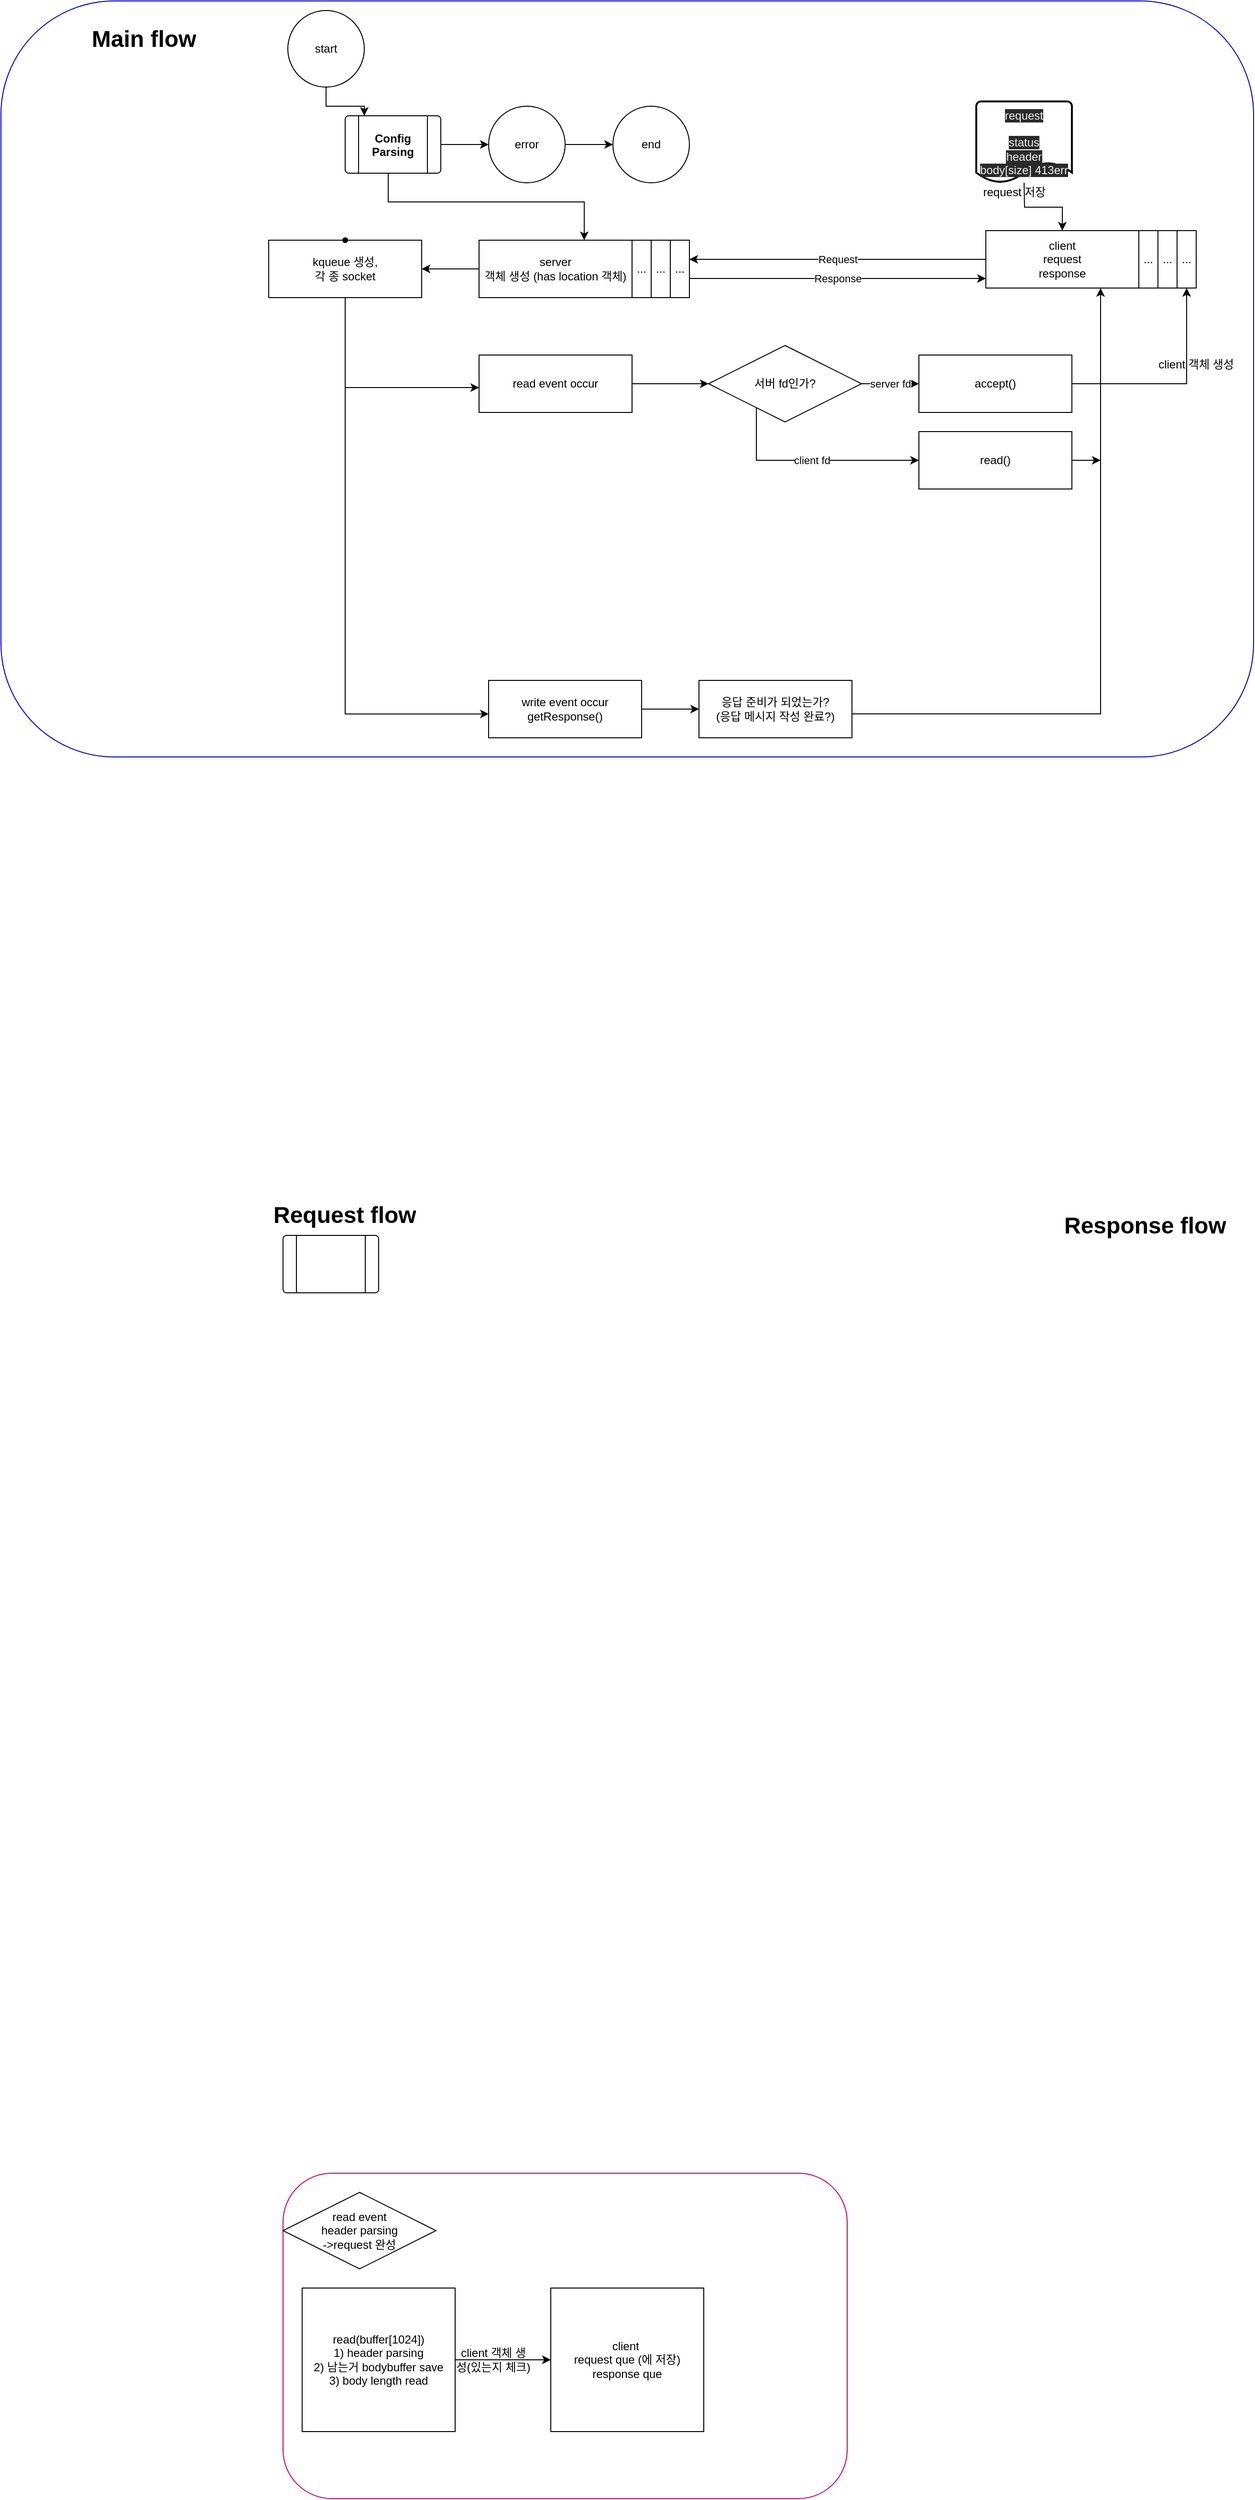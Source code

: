 <mxfile>
    <diagram id="n126Bj_RKUmEa4F5O5X0" name="FLOW CHART">
        <mxGraphModel dx="1832" dy="1826" grid="1" gridSize="10" guides="1" tooltips="1" connect="1" arrows="1" fold="1" page="1" pageScale="1" pageWidth="827" pageHeight="1169" math="0" shadow="0">
            <root>
                <mxCell id="0"/>
                <mxCell id="1" parent="0"/>
                <mxCell id="19" value="" style="rounded=1;whiteSpace=wrap;html=1;strokeColor=#0000CC;" parent="1" vertex="1">
                    <mxGeometry x="-280" y="-80" width="1310" height="790" as="geometry"/>
                </mxCell>
                <mxCell id="lU_j6ZDFAQMpKRKnnjfW-70" value="" style="group" vertex="1" connectable="0" parent="1">
                    <mxGeometry x="220" y="170" width="710" height="820" as="geometry"/>
                </mxCell>
                <mxCell id="F5cFHGVok0kFbbtlpRkR-56" value="" style="group" vertex="1" connectable="0" parent="lU_j6ZDFAQMpKRKnnjfW-70">
                    <mxGeometry width="220" height="60" as="geometry"/>
                </mxCell>
                <mxCell id="lU_j6ZDFAQMpKRKnnjfW-63" value="..." style="rounded=0;whiteSpace=wrap;html=1;" vertex="1" parent="F5cFHGVok0kFbbtlpRkR-56">
                    <mxGeometry x="160" width="20" height="60" as="geometry"/>
                </mxCell>
                <mxCell id="lU_j6ZDFAQMpKRKnnjfW-64" value="..." style="rounded=0;whiteSpace=wrap;html=1;" vertex="1" parent="F5cFHGVok0kFbbtlpRkR-56">
                    <mxGeometry x="180" width="20" height="60" as="geometry"/>
                </mxCell>
                <mxCell id="lU_j6ZDFAQMpKRKnnjfW-65" value="..." style="rounded=0;whiteSpace=wrap;html=1;" vertex="1" parent="F5cFHGVok0kFbbtlpRkR-56">
                    <mxGeometry x="200" width="20" height="60" as="geometry"/>
                </mxCell>
                <mxCell id="7" value="server&lt;br&gt;객체 생성 (has location 객체)" style="rounded=0;whiteSpace=wrap;html=1;" parent="F5cFHGVok0kFbbtlpRkR-56" vertex="1">
                    <mxGeometry width="160" height="60" as="geometry"/>
                </mxCell>
                <mxCell id="lU_j6ZDFAQMpKRKnnjfW-69" style="edgeStyle=orthogonalEdgeStyle;rounded=0;orthogonalLoop=1;jettySize=auto;html=1;" edge="1" parent="1" source="2" target="lU_j6ZDFAQMpKRKnnjfW-68">
                    <mxGeometry relative="1" as="geometry"/>
                </mxCell>
                <mxCell id="2" value="error" style="ellipse;whiteSpace=wrap;html=1;aspect=fixed;" parent="1" vertex="1">
                    <mxGeometry x="230" y="30" width="80" height="80" as="geometry"/>
                </mxCell>
                <mxCell id="36" style="edgeStyle=orthogonalEdgeStyle;rounded=0;orthogonalLoop=1;jettySize=auto;html=1;" parent="1" target="7" edge="1">
                    <mxGeometry relative="1" as="geometry">
                        <Array as="points">
                            <mxPoint x="125" y="130"/>
                            <mxPoint x="330" y="130"/>
                        </Array>
                        <mxPoint x="125.029" y="99.985" as="sourcePoint"/>
                    </mxGeometry>
                </mxCell>
                <mxCell id="38" style="edgeStyle=orthogonalEdgeStyle;rounded=0;orthogonalLoop=1;jettySize=auto;html=1;" parent="1" source="lU_j6ZDFAQMpKRKnnjfW-100" edge="1" target="2">
                    <mxGeometry relative="1" as="geometry">
                        <mxPoint x="690" y="60" as="targetPoint"/>
                        <mxPoint x="200" y="60" as="sourcePoint"/>
                    </mxGeometry>
                </mxCell>
                <mxCell id="lU_j6ZDFAQMpKRKnnjfW-71" style="edgeStyle=orthogonalEdgeStyle;rounded=0;orthogonalLoop=1;jettySize=auto;html=1;exitX=0.5;exitY=1;exitDx=0;exitDy=0;" edge="1" parent="1" source="20" target="F5cFHGVok0kFbbtlpRkR-53">
                    <mxGeometry relative="1" as="geometry">
                        <mxPoint x="215" y="324" as="targetPoint"/>
                        <mxPoint x="130" y="380" as="sourcePoint"/>
                        <Array as="points">
                            <mxPoint x="80" y="324"/>
                        </Array>
                    </mxGeometry>
                </mxCell>
                <mxCell id="lU_j6ZDFAQMpKRKnnjfW-98" style="edgeStyle=orthogonalEdgeStyle;rounded=0;orthogonalLoop=1;jettySize=auto;html=1;" edge="1" parent="1" source="F5cFHGVok0kFbbtlpRkR-53" target="lU_j6ZDFAQMpKRKnnjfW-78">
                    <mxGeometry relative="1" as="geometry">
                        <mxPoint x="370" y="320" as="sourcePoint"/>
                    </mxGeometry>
                </mxCell>
                <mxCell id="lU_j6ZDFAQMpKRKnnjfW-94" style="edgeStyle=orthogonalEdgeStyle;rounded=0;orthogonalLoop=1;jettySize=auto;html=1;exitX=0.5;exitY=1;exitDx=0;exitDy=0;" edge="1" parent="1" source="20">
                    <mxGeometry relative="1" as="geometry">
                        <Array as="points">
                            <mxPoint x="80" y="665"/>
                        </Array>
                        <mxPoint x="230.119" y="665.067" as="targetPoint"/>
                    </mxGeometry>
                </mxCell>
                <mxCell id="20" value="kqueue 생성,&lt;br&gt;각 종 socket" style="rounded=0;whiteSpace=wrap;html=1;" parent="1" vertex="1">
                    <mxGeometry y="170" width="160" height="60" as="geometry"/>
                </mxCell>
                <mxCell id="30" value="request 저장" style="text;html=1;strokeColor=none;fillColor=none;align=center;verticalAlign=middle;whiteSpace=wrap;rounded=0;" parent="1" vertex="1">
                    <mxGeometry x="740" y="110" width="80" height="20" as="geometry"/>
                </mxCell>
                <mxCell id="35" style="edgeStyle=orthogonalEdgeStyle;rounded=0;orthogonalLoop=1;jettySize=auto;html=1;exitX=1;exitY=0.5;exitDx=0;exitDy=0;" parent="1" source="aanPXfUzpohmq_zLsnBv-63" target="22" edge="1">
                    <mxGeometry relative="1" as="geometry">
                        <mxPoint x="869.99" y="370" as="targetPoint"/>
                        <Array as="points">
                            <mxPoint x="610" y="665"/>
                            <mxPoint x="870" y="665"/>
                        </Array>
                        <mxPoint x="390" y="665" as="sourcePoint"/>
                    </mxGeometry>
                </mxCell>
                <mxCell id="39" value="" style="rounded=1;whiteSpace=wrap;html=1;strokeColor=#CC0066;" parent="1" vertex="1">
                    <mxGeometry x="15" y="2190" width="590" height="340" as="geometry"/>
                </mxCell>
                <mxCell id="40" value="read event&lt;br&gt;header parsing&lt;br&gt;-&amp;gt;request 완성" style="rhombus;whiteSpace=wrap;html=1;" parent="1" vertex="1">
                    <mxGeometry x="15" y="2210" width="160" height="80" as="geometry"/>
                </mxCell>
                <mxCell id="45" style="edgeStyle=orthogonalEdgeStyle;rounded=0;orthogonalLoop=1;jettySize=auto;html=1;" parent="1" source="42" target="44" edge="1">
                    <mxGeometry relative="1" as="geometry"/>
                </mxCell>
                <mxCell id="42" value="read(buffer[1024])&lt;br&gt;1) header parsing&lt;br&gt;2) 남는거 bodybuffer save&lt;br&gt;3) body length read" style="rounded=0;whiteSpace=wrap;html=1;" parent="1" vertex="1">
                    <mxGeometry x="35" y="2310" width="160" height="150" as="geometry"/>
                </mxCell>
                <mxCell id="44" value="client&amp;nbsp;&lt;br&gt;request que (에 저장)&lt;br&gt;response que" style="rounded=0;whiteSpace=wrap;html=1;" parent="1" vertex="1">
                    <mxGeometry x="295" y="2310" width="160" height="150" as="geometry"/>
                </mxCell>
                <mxCell id="46" value="client 객체 생성(있는지 체크)" style="text;html=1;strokeColor=none;fillColor=none;align=center;verticalAlign=middle;whiteSpace=wrap;rounded=0;" parent="1" vertex="1">
                    <mxGeometry x="195" y="2375" width="80" height="20" as="geometry"/>
                </mxCell>
                <mxCell id="UY9-4zruVd4tcD86wkYn-65" value="" style="edgeStyle=orthogonalEdgeStyle;rounded=0;orthogonalLoop=1;jettySize=auto;html=1;" edge="1" parent="1" target="22">
                    <mxGeometry relative="1" as="geometry">
                        <mxPoint x="790" y="110" as="sourcePoint"/>
                    </mxGeometry>
                </mxCell>
                <mxCell id="UY9-4zruVd4tcD86wkYn-53" style="edgeStyle=orthogonalEdgeStyle;rounded=0;orthogonalLoop=1;jettySize=auto;html=1;entryX=0.333;entryY=0.25;entryDx=0;entryDy=0;entryPerimeter=0;" edge="1" parent="1" source="UY9-4zruVd4tcD86wkYn-52">
                    <mxGeometry relative="1" as="geometry">
                        <Array as="points">
                            <mxPoint x="60" y="30"/>
                            <mxPoint x="100" y="30"/>
                        </Array>
                        <mxPoint x="99.95" y="40" as="targetPoint"/>
                    </mxGeometry>
                </mxCell>
                <mxCell id="UY9-4zruVd4tcD86wkYn-52" value="start" style="ellipse;whiteSpace=wrap;html=1;aspect=fixed;" vertex="1" parent="1">
                    <mxGeometry x="20" y="-70" width="80" height="80" as="geometry"/>
                </mxCell>
                <mxCell id="lU_j6ZDFAQMpKRKnnjfW-67" value="" style="group" vertex="1" connectable="0" parent="1">
                    <mxGeometry x="750" y="160" width="220" height="60" as="geometry"/>
                </mxCell>
                <mxCell id="22" value="client&lt;br&gt;request&lt;br&gt;response" style="rounded=0;whiteSpace=wrap;html=1;" parent="lU_j6ZDFAQMpKRKnnjfW-67" vertex="1">
                    <mxGeometry width="160" height="60" as="geometry"/>
                </mxCell>
                <mxCell id="48" value="..." style="rounded=0;whiteSpace=wrap;html=1;" parent="lU_j6ZDFAQMpKRKnnjfW-67" vertex="1">
                    <mxGeometry x="160" width="20" height="60" as="geometry"/>
                </mxCell>
                <mxCell id="49" value="..." style="rounded=0;whiteSpace=wrap;html=1;" parent="lU_j6ZDFAQMpKRKnnjfW-67" vertex="1">
                    <mxGeometry x="180" width="20" height="60" as="geometry"/>
                </mxCell>
                <mxCell id="52" value="..." style="rounded=0;whiteSpace=wrap;html=1;" parent="lU_j6ZDFAQMpKRKnnjfW-67" vertex="1">
                    <mxGeometry x="200" width="20" height="60" as="geometry"/>
                </mxCell>
                <mxCell id="lU_j6ZDFAQMpKRKnnjfW-68" value="end" style="ellipse;whiteSpace=wrap;html=1;aspect=fixed;" vertex="1" parent="1">
                    <mxGeometry x="360" y="30" width="80" height="80" as="geometry"/>
                </mxCell>
                <mxCell id="1SWhUuWWmsUW3ostEV8O-53" value="" style="shape=waypoint;size=6;pointerEvents=1;points=[];fillColor=#2a2a2a;resizable=0;rotatable=0;perimeter=centerPerimeter;snapToPoint=1;" vertex="1" parent="1">
                    <mxGeometry x="60" y="150" width="40" height="40" as="geometry"/>
                </mxCell>
                <mxCell id="lU_j6ZDFAQMpKRKnnjfW-73" style="edgeStyle=orthogonalEdgeStyle;rounded=0;orthogonalLoop=1;jettySize=auto;html=1;" edge="1" parent="1" source="7" target="20">
                    <mxGeometry relative="1" as="geometry"/>
                </mxCell>
                <mxCell id="lU_j6ZDFAQMpKRKnnjfW-87" value="server fd" style="edgeStyle=orthogonalEdgeStyle;rounded=0;orthogonalLoop=1;jettySize=auto;html=1;" edge="1" parent="1" source="lU_j6ZDFAQMpKRKnnjfW-78" target="lU_j6ZDFAQMpKRKnnjfW-82">
                    <mxGeometry relative="1" as="geometry"/>
                </mxCell>
                <mxCell id="lU_j6ZDFAQMpKRKnnjfW-97" value="client fd" style="edgeStyle=orthogonalEdgeStyle;rounded=0;orthogonalLoop=1;jettySize=auto;html=1;" edge="1" parent="1" source="lU_j6ZDFAQMpKRKnnjfW-78" target="aanPXfUzpohmq_zLsnBv-58">
                    <mxGeometry relative="1" as="geometry">
                        <Array as="points">
                            <mxPoint x="510" y="400"/>
                        </Array>
                    </mxGeometry>
                </mxCell>
                <mxCell id="lU_j6ZDFAQMpKRKnnjfW-78" value="서버 fd인가?" style="rhombus;whiteSpace=wrap;html=1;" vertex="1" parent="1">
                    <mxGeometry x="460" y="280" width="160" height="80" as="geometry"/>
                </mxCell>
                <mxCell id="1SWhUuWWmsUW3ostEV8O-60" value="Request" style="edgeStyle=orthogonalEdgeStyle;rounded=0;orthogonalLoop=1;jettySize=auto;html=1;" edge="1" parent="1" source="22" target="lU_j6ZDFAQMpKRKnnjfW-65">
                    <mxGeometry relative="1" as="geometry">
                        <Array as="points">
                            <mxPoint x="550" y="190"/>
                            <mxPoint x="550" y="190"/>
                        </Array>
                    </mxGeometry>
                </mxCell>
                <mxCell id="1SWhUuWWmsUW3ostEV8O-61" value="Response" style="edgeStyle=orthogonalEdgeStyle;rounded=0;orthogonalLoop=1;jettySize=auto;html=1;" edge="1" parent="1" source="lU_j6ZDFAQMpKRKnnjfW-65" target="22">
                    <mxGeometry relative="1" as="geometry">
                        <Array as="points">
                            <mxPoint x="520" y="210"/>
                            <mxPoint x="520" y="210"/>
                        </Array>
                    </mxGeometry>
                </mxCell>
                <mxCell id="UY9-4zruVd4tcD86wkYn-55" style="edgeStyle=orthogonalEdgeStyle;rounded=0;orthogonalLoop=1;jettySize=auto;html=1;entryX=0.5;entryY=1;entryDx=0;entryDy=0;" edge="1" parent="1" source="lU_j6ZDFAQMpKRKnnjfW-82" target="52">
                    <mxGeometry relative="1" as="geometry"/>
                </mxCell>
                <mxCell id="lU_j6ZDFAQMpKRKnnjfW-82" value="accept()" style="rounded=0;whiteSpace=wrap;html=1;" vertex="1" parent="1">
                    <mxGeometry x="680" y="290" width="160" height="60" as="geometry"/>
                </mxCell>
                <mxCell id="UY9-4zruVd4tcD86wkYn-56" style="edgeStyle=orthogonalEdgeStyle;rounded=0;orthogonalLoop=1;jettySize=auto;html=1;exitX=1;exitY=0.5;exitDx=0;exitDy=0;" edge="1" parent="1" source="aanPXfUzpohmq_zLsnBv-58">
                    <mxGeometry relative="1" as="geometry">
                        <mxPoint x="870" y="400" as="targetPoint"/>
                        <Array as="points">
                            <mxPoint x="850" y="400"/>
                            <mxPoint x="850" y="400"/>
                        </Array>
                    </mxGeometry>
                </mxCell>
                <mxCell id="aanPXfUzpohmq_zLsnBv-58" value="read()" style="rounded=0;whiteSpace=wrap;html=1;" vertex="1" parent="1">
                    <mxGeometry x="680" y="370" width="160" height="60" as="geometry"/>
                </mxCell>
                <mxCell id="aanPXfUzpohmq_zLsnBv-61" value="client 객체 생성" style="text;html=1;strokeColor=none;fillColor=none;align=center;verticalAlign=middle;whiteSpace=wrap;rounded=0;" vertex="1" parent="1">
                    <mxGeometry x="910" y="280" width="120" height="40" as="geometry"/>
                </mxCell>
                <mxCell id="aanPXfUzpohmq_zLsnBv-64" style="edgeStyle=orthogonalEdgeStyle;rounded=0;orthogonalLoop=1;jettySize=auto;html=1;exitX=1;exitY=0.5;exitDx=0;exitDy=0;entryX=0;entryY=0.5;entryDx=0;entryDy=0;" edge="1" parent="1" source="UY9-4zruVd4tcD86wkYn-58" target="aanPXfUzpohmq_zLsnBv-63">
                    <mxGeometry relative="1" as="geometry"/>
                </mxCell>
                <mxCell id="UY9-4zruVd4tcD86wkYn-58" value="&lt;span&gt;write event occur&lt;/span&gt;&lt;br&gt;&lt;span&gt;getResponse()&lt;/span&gt;" style="rounded=0;whiteSpace=wrap;html=1;" vertex="1" parent="1">
                    <mxGeometry x="230" y="630" width="160" height="60" as="geometry"/>
                </mxCell>
                <mxCell id="aanPXfUzpohmq_zLsnBv-63" value="응답 준비가 되었는가?&lt;br&gt;(응답 메시지 작성 완료?)" style="rounded=0;whiteSpace=wrap;html=1;" vertex="1" parent="1">
                    <mxGeometry x="450" y="630" width="160" height="60" as="geometry"/>
                </mxCell>
                <mxCell id="lU_j6ZDFAQMpKRKnnjfW-104" value="" style="group" vertex="1" connectable="0" parent="1">
                    <mxGeometry x="80" y="40" width="100" height="60" as="geometry"/>
                </mxCell>
                <mxCell id="lU_j6ZDFAQMpKRKnnjfW-100" value="" style="verticalLabelPosition=bottom;verticalAlign=top;html=1;shape=process;whiteSpace=wrap;rounded=1;size=0.14;arcSize=6;" vertex="1" parent="lU_j6ZDFAQMpKRKnnjfW-104">
                    <mxGeometry width="100" height="60" as="geometry"/>
                </mxCell>
                <mxCell id="lU_j6ZDFAQMpKRKnnjfW-103" value="Config&#10;Parsing" style="text;align=center;fontStyle=1;verticalAlign=middle;spacingLeft=3;spacingRight=3;strokeColor=none;rotatable=0;points=[[0,0.5],[1,0.5]];portConstraint=eastwest;" vertex="1" parent="lU_j6ZDFAQMpKRKnnjfW-104">
                    <mxGeometry x="10" y="17" width="80" height="26" as="geometry"/>
                </mxCell>
                <mxCell id="F5cFHGVok0kFbbtlpRkR-52" value="&#10;&#10;&lt;span style=&quot;color: rgb(240, 240, 240); font-family: helvetica; font-size: 12px; font-style: normal; font-weight: 400; letter-spacing: normal; text-align: center; text-indent: 0px; text-transform: none; word-spacing: 0px; background-color: rgb(42, 42, 42); display: inline; float: none;&quot;&gt;request&lt;/span&gt;&lt;br style=&quot;color: rgb(240, 240, 240); font-family: helvetica; font-size: 12px; font-style: normal; font-weight: 400; letter-spacing: normal; text-align: center; text-indent: 0px; text-transform: none; word-spacing: 0px; background-color: rgb(42, 42, 42);&quot;&gt;&lt;br style=&quot;color: rgb(240, 240, 240); font-family: helvetica; font-size: 12px; font-style: normal; font-weight: 400; letter-spacing: normal; text-align: center; text-indent: 0px; text-transform: none; word-spacing: 0px; background-color: rgb(42, 42, 42);&quot;&gt;&lt;span style=&quot;color: rgb(240, 240, 240); font-family: helvetica; font-size: 12px; font-style: normal; font-weight: 400; letter-spacing: normal; text-align: center; text-indent: 0px; text-transform: none; word-spacing: 0px; background-color: rgb(42, 42, 42); display: inline; float: none;&quot;&gt;status&lt;/span&gt;&lt;br style=&quot;color: rgb(240, 240, 240); font-family: helvetica; font-size: 12px; font-style: normal; font-weight: 400; letter-spacing: normal; text-align: center; text-indent: 0px; text-transform: none; word-spacing: 0px; background-color: rgb(42, 42, 42);&quot;&gt;&lt;span style=&quot;color: rgb(240, 240, 240); font-family: helvetica; font-size: 12px; font-style: normal; font-weight: 400; letter-spacing: normal; text-align: center; text-indent: 0px; text-transform: none; word-spacing: 0px; background-color: rgb(42, 42, 42); display: inline; float: none;&quot;&gt;header&lt;/span&gt;&lt;br style=&quot;color: rgb(240, 240, 240); font-family: helvetica; font-size: 12px; font-style: normal; font-weight: 400; letter-spacing: normal; text-align: center; text-indent: 0px; text-transform: none; word-spacing: 0px; background-color: rgb(42, 42, 42);&quot;&gt;&lt;span style=&quot;color: rgb(240, 240, 240); font-family: helvetica; font-size: 12px; font-style: normal; font-weight: 400; letter-spacing: normal; text-align: center; text-indent: 0px; text-transform: none; word-spacing: 0px; background-color: rgb(42, 42, 42); display: inline; float: none;&quot;&gt;body[size] 413err&lt;/span&gt;&#10;&#10;" style="strokeWidth=2;html=1;shape=mxgraph.flowchart.document2;whiteSpace=wrap;size=0.25;" vertex="1" parent="1">
                    <mxGeometry x="740" y="25" width="100" height="85" as="geometry"/>
                </mxCell>
                <mxCell id="F5cFHGVok0kFbbtlpRkR-53" value="read event occur" style="rounded=0;whiteSpace=wrap;html=1;" vertex="1" parent="1">
                    <mxGeometry x="220" y="290" width="160" height="60" as="geometry"/>
                </mxCell>
                <mxCell id="UY9-4zruVd4tcD86wkYn-66" value="&lt;h1&gt;Request flow&lt;/h1&gt;" style="text;html=1;strokeColor=none;fillColor=none;spacing=5;spacingTop=-20;whiteSpace=wrap;overflow=hidden;rounded=0;" vertex="1" parent="1">
                    <mxGeometry y="1169" width="190" height="120" as="geometry"/>
                </mxCell>
                <mxCell id="UY9-4zruVd4tcD86wkYn-67" value="&lt;h1&gt;Response flow&lt;/h1&gt;" style="text;html=1;strokeColor=none;fillColor=none;spacing=5;spacingTop=-20;whiteSpace=wrap;overflow=hidden;rounded=0;" vertex="1" parent="1">
                    <mxGeometry x="827" y="1180" width="190" height="120" as="geometry"/>
                </mxCell>
                <mxCell id="UY9-4zruVd4tcD86wkYn-69" value="&lt;h1&gt;Main flow&lt;/h1&gt;" style="text;html=1;strokeColor=none;fillColor=none;spacing=5;spacingTop=-20;whiteSpace=wrap;overflow=hidden;rounded=0;" vertex="1" parent="1">
                    <mxGeometry x="-190" y="-60" width="190" height="120" as="geometry"/>
                </mxCell>
                <mxCell id="F5cFHGVok0kFbbtlpRkR-57" value="" style="verticalLabelPosition=bottom;verticalAlign=top;html=1;shape=process;whiteSpace=wrap;rounded=1;size=0.14;arcSize=6;" vertex="1" parent="1">
                    <mxGeometry x="15" y="1210" width="100" height="60" as="geometry"/>
                </mxCell>
            </root>
        </mxGraphModel>
    </diagram>
    <diagram id="zQLkzcS9QAS0Wc6rx5BC" name="UML">
        <mxGraphModel dx="837" dy="548" grid="1" gridSize="10" guides="1" tooltips="1" connect="1" arrows="1" fold="1" page="1" pageScale="1" pageWidth="827" pageHeight="1169" math="0" shadow="0">
            <root>
                <mxCell id="-oQX7sRnQj_WbeR8cxpB-0"/>
                <mxCell id="-oQX7sRnQj_WbeR8cxpB-1" parent="-oQX7sRnQj_WbeR8cxpB-0"/>
                <mxCell id="qvEq-Agl0ULBCgF2F48f-0" value="Server" style="shape=umlLifeline;perimeter=lifelinePerimeter;whiteSpace=wrap;html=1;container=1;collapsible=0;recursiveResize=0;outlineConnect=0;fontFamily=Courier New;sketch=1;rounded=1;" parent="-oQX7sRnQj_WbeR8cxpB-1" vertex="1">
                    <mxGeometry x="370" y="40" width="100" height="300" as="geometry"/>
                </mxCell>
                <mxCell id="qvEq-Agl0ULBCgF2F48f-1" value="Client" style="shape=umlLifeline;perimeter=lifelinePerimeter;whiteSpace=wrap;html=1;container=1;collapsible=0;recursiveResize=0;outlineConnect=0;fontFamily=Courier New;sketch=1;rounded=1;" parent="-oQX7sRnQj_WbeR8cxpB-1" vertex="1">
                    <mxGeometry x="250" y="90" width="100" height="250" as="geometry"/>
                </mxCell>
                <mxCell id="qvEq-Agl0ULBCgF2F48f-2" value="Server Manager" style="shape=umlLifeline;perimeter=lifelinePerimeter;whiteSpace=wrap;html=1;container=1;collapsible=0;recursiveResize=0;outlineConnect=0;fontFamily=Courier New;sketch=1;rounded=1;" parent="-oQX7sRnQj_WbeR8cxpB-1" vertex="1">
                    <mxGeometry x="130" y="40" width="100" height="300" as="geometry"/>
                </mxCell>
                <mxCell id="qvEq-Agl0ULBCgF2F48f-3" value="Request" style="shape=umlLifeline;perimeter=lifelinePerimeter;whiteSpace=wrap;html=1;container=1;collapsible=0;recursiveResize=0;outlineConnect=0;fontFamily=Courier New;sketch=1;rounded=1;" parent="-oQX7sRnQj_WbeR8cxpB-1" vertex="1">
                    <mxGeometry x="490" y="40" width="100" height="300" as="geometry"/>
                </mxCell>
                <mxCell id="qvEq-Agl0ULBCgF2F48f-4" value="User Agent" style="shape=umlLifeline;participant=umlActor;perimeter=lifelinePerimeter;whiteSpace=wrap;html=1;container=1;collapsible=0;recursiveResize=0;verticalAlign=top;spacingTop=36;outlineConnect=0;fontFamily=Courier New;sketch=1;rounded=1;size=40;" parent="-oQX7sRnQj_WbeR8cxpB-1" vertex="1">
                    <mxGeometry x="50" y="40" width="20" height="1080" as="geometry"/>
                </mxCell>
                <mxCell id="t034cMmLfPtOGE_Xtv30-0" value="Response" style="shape=umlLifeline;perimeter=lifelinePerimeter;whiteSpace=wrap;html=1;container=1;collapsible=0;recursiveResize=0;outlineConnect=0;fontFamily=Courier New;sketch=1;rounded=1;" vertex="1" parent="-oQX7sRnQj_WbeR8cxpB-1">
                    <mxGeometry x="610" y="40" width="100" height="300" as="geometry"/>
                </mxCell>
                <mxCell id="t034cMmLfPtOGE_Xtv30-1" value="" style="html=1;points=[];perimeter=orthogonalPerimeter;" vertex="1" parent="-oQX7sRnQj_WbeR8cxpB-1">
                    <mxGeometry x="55" y="120" width="10" height="980" as="geometry"/>
                </mxCell>
                <mxCell id="YidVgYkpiL8hRGpcHyH6-0" value="Request" style="html=1;verticalAlign=bottom;endArrow=block;" edge="1" parent="-oQX7sRnQj_WbeR8cxpB-1">
                    <mxGeometry width="80" relative="1" as="geometry">
                        <mxPoint x="65" y="150" as="sourcePoint"/>
                        <mxPoint x="145" y="150" as="targetPoint"/>
                    </mxGeometry>
                </mxCell>
                <mxCell id="YidVgYkpiL8hRGpcHyH6-1" value="Request" style="html=1;verticalAlign=bottom;endArrow=block;" edge="1" parent="-oQX7sRnQj_WbeR8cxpB-1">
                    <mxGeometry width="80" relative="1" as="geometry">
                        <mxPoint x="65" y="300" as="sourcePoint"/>
                        <mxPoint x="145.0" y="300" as="targetPoint"/>
                    </mxGeometry>
                </mxCell>
            </root>
        </mxGraphModel>
    </diagram>
</mxfile>